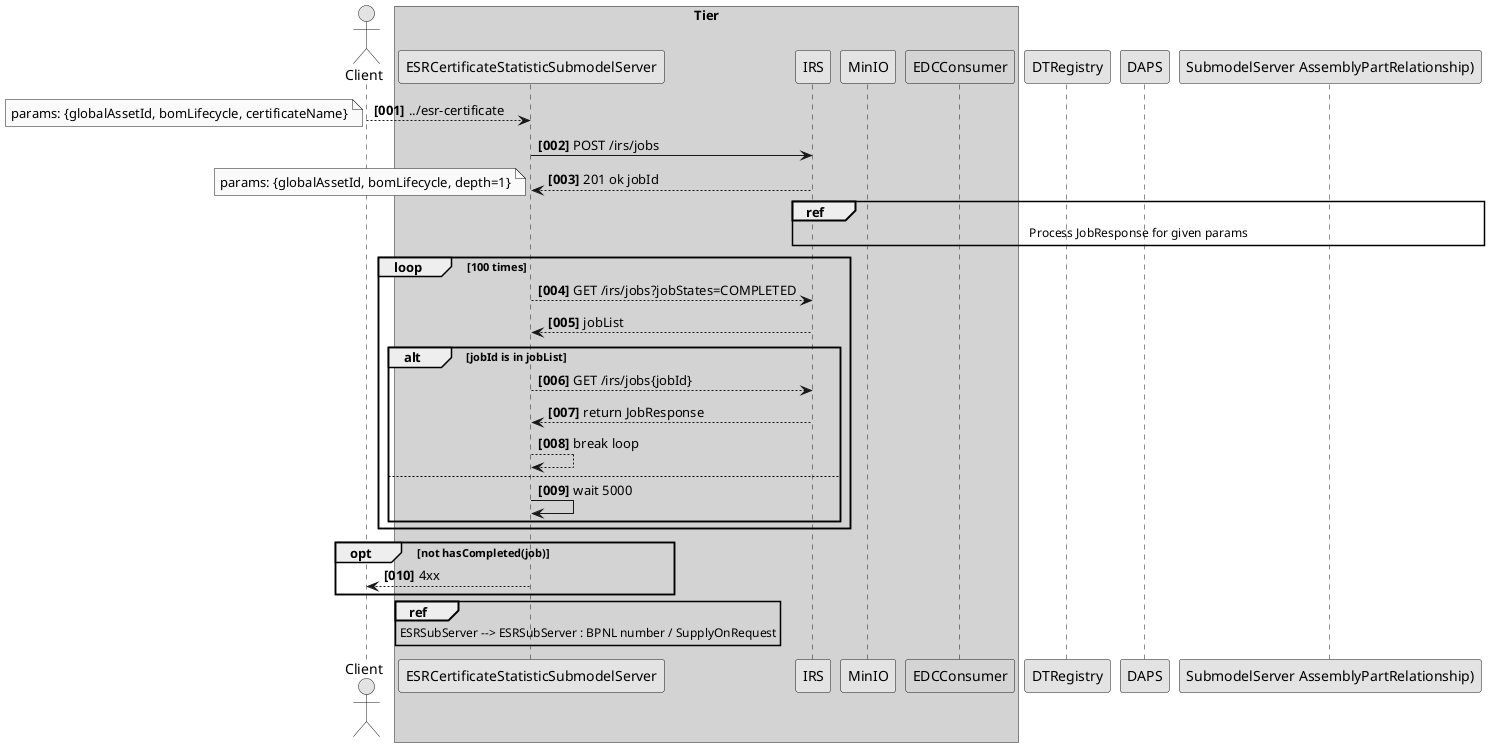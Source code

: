 @startuml
skinparam monochrome true
skinparam shadowing false

autonumber "<b>[000]"

actor "Client" as User

box "Tier" #LightGrey
participant ESRCertificateStatisticSubmodelServer as ESRSubServer
participant IRS as IRS
participant MinIO as MinIO
participant "EDCConsumer" as EDCConsumer #99FF99
end box



User --> ESRSubServer: ../esr-certificate
note left
params: {globalAssetId, bomLifecycle, certificateName}
end note
ESRSubServer -> IRS : POST /irs/jobs
ESRSubServer <-- IRS : 201 ok jobId
note left
params: {globalAssetId, bomLifecycle, depth=1}
end note
ref over IRS, DTRegistry, DAPS, "SubmodelServer AssemblyPartRelationship)"
    Process JobResponse for given params
end ref

loop 100 times
    ESRSubServer --> IRS: GET /irs/jobs?jobStates=COMPLETED
    ESRSubServer <-- IRS: jobList
    alt jobId is in jobList
        ESRSubServer --> IRS: GET /irs/jobs{jobId}
        ESRSubServer <-- IRS: return JobResponse
        ESRSubServer --> ESRSubServer: break loop
     else
        ESRSubServer -> ESRSubServer : wait 5000
    end alt
end loop
opt not hasCompleted(job)
    User <--  ESRSubServer : 4xx
end opt
ref over  ESRSubServer
    ESRSubServer --> ESRSubServer : BPNL number / SupplyOnRequest
end ref

@enduml